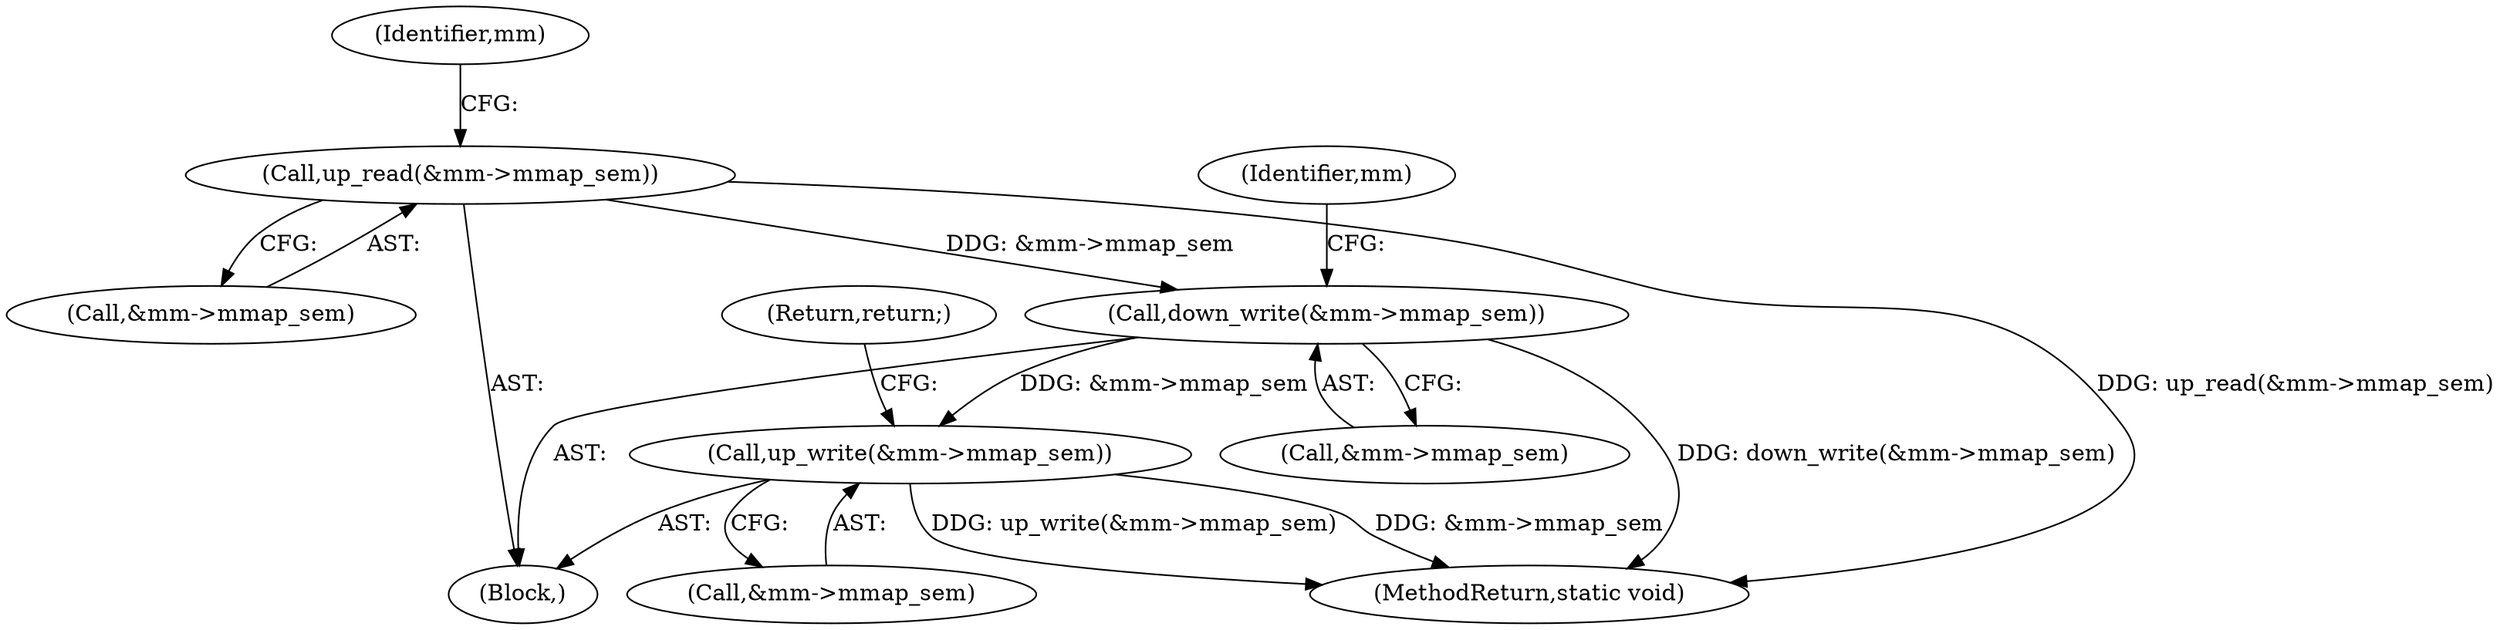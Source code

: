 digraph "0_linux_78f11a255749d09025f54d4e2df4fbcb031530e2@API" {
"1000157" [label="(Call,down_write(&mm->mmap_sem))"];
"1000152" [label="(Call,up_read(&mm->mmap_sem))"];
"1000436" [label="(Call,up_write(&mm->mmap_sem))"];
"1000152" [label="(Call,up_read(&mm->mmap_sem))"];
"1000115" [label="(Block,)"];
"1000441" [label="(Return,return;)"];
"1000437" [label="(Call,&mm->mmap_sem)"];
"1000436" [label="(Call,up_write(&mm->mmap_sem))"];
"1000165" [label="(Identifier,mm)"];
"1000160" [label="(Identifier,mm)"];
"1000158" [label="(Call,&mm->mmap_sem)"];
"1000153" [label="(Call,&mm->mmap_sem)"];
"1000448" [label="(MethodReturn,static void)"];
"1000157" [label="(Call,down_write(&mm->mmap_sem))"];
"1000157" -> "1000115"  [label="AST: "];
"1000157" -> "1000158"  [label="CFG: "];
"1000158" -> "1000157"  [label="AST: "];
"1000165" -> "1000157"  [label="CFG: "];
"1000157" -> "1000448"  [label="DDG: down_write(&mm->mmap_sem)"];
"1000152" -> "1000157"  [label="DDG: &mm->mmap_sem"];
"1000157" -> "1000436"  [label="DDG: &mm->mmap_sem"];
"1000152" -> "1000115"  [label="AST: "];
"1000152" -> "1000153"  [label="CFG: "];
"1000153" -> "1000152"  [label="AST: "];
"1000160" -> "1000152"  [label="CFG: "];
"1000152" -> "1000448"  [label="DDG: up_read(&mm->mmap_sem)"];
"1000436" -> "1000115"  [label="AST: "];
"1000436" -> "1000437"  [label="CFG: "];
"1000437" -> "1000436"  [label="AST: "];
"1000441" -> "1000436"  [label="CFG: "];
"1000436" -> "1000448"  [label="DDG: up_write(&mm->mmap_sem)"];
"1000436" -> "1000448"  [label="DDG: &mm->mmap_sem"];
}
